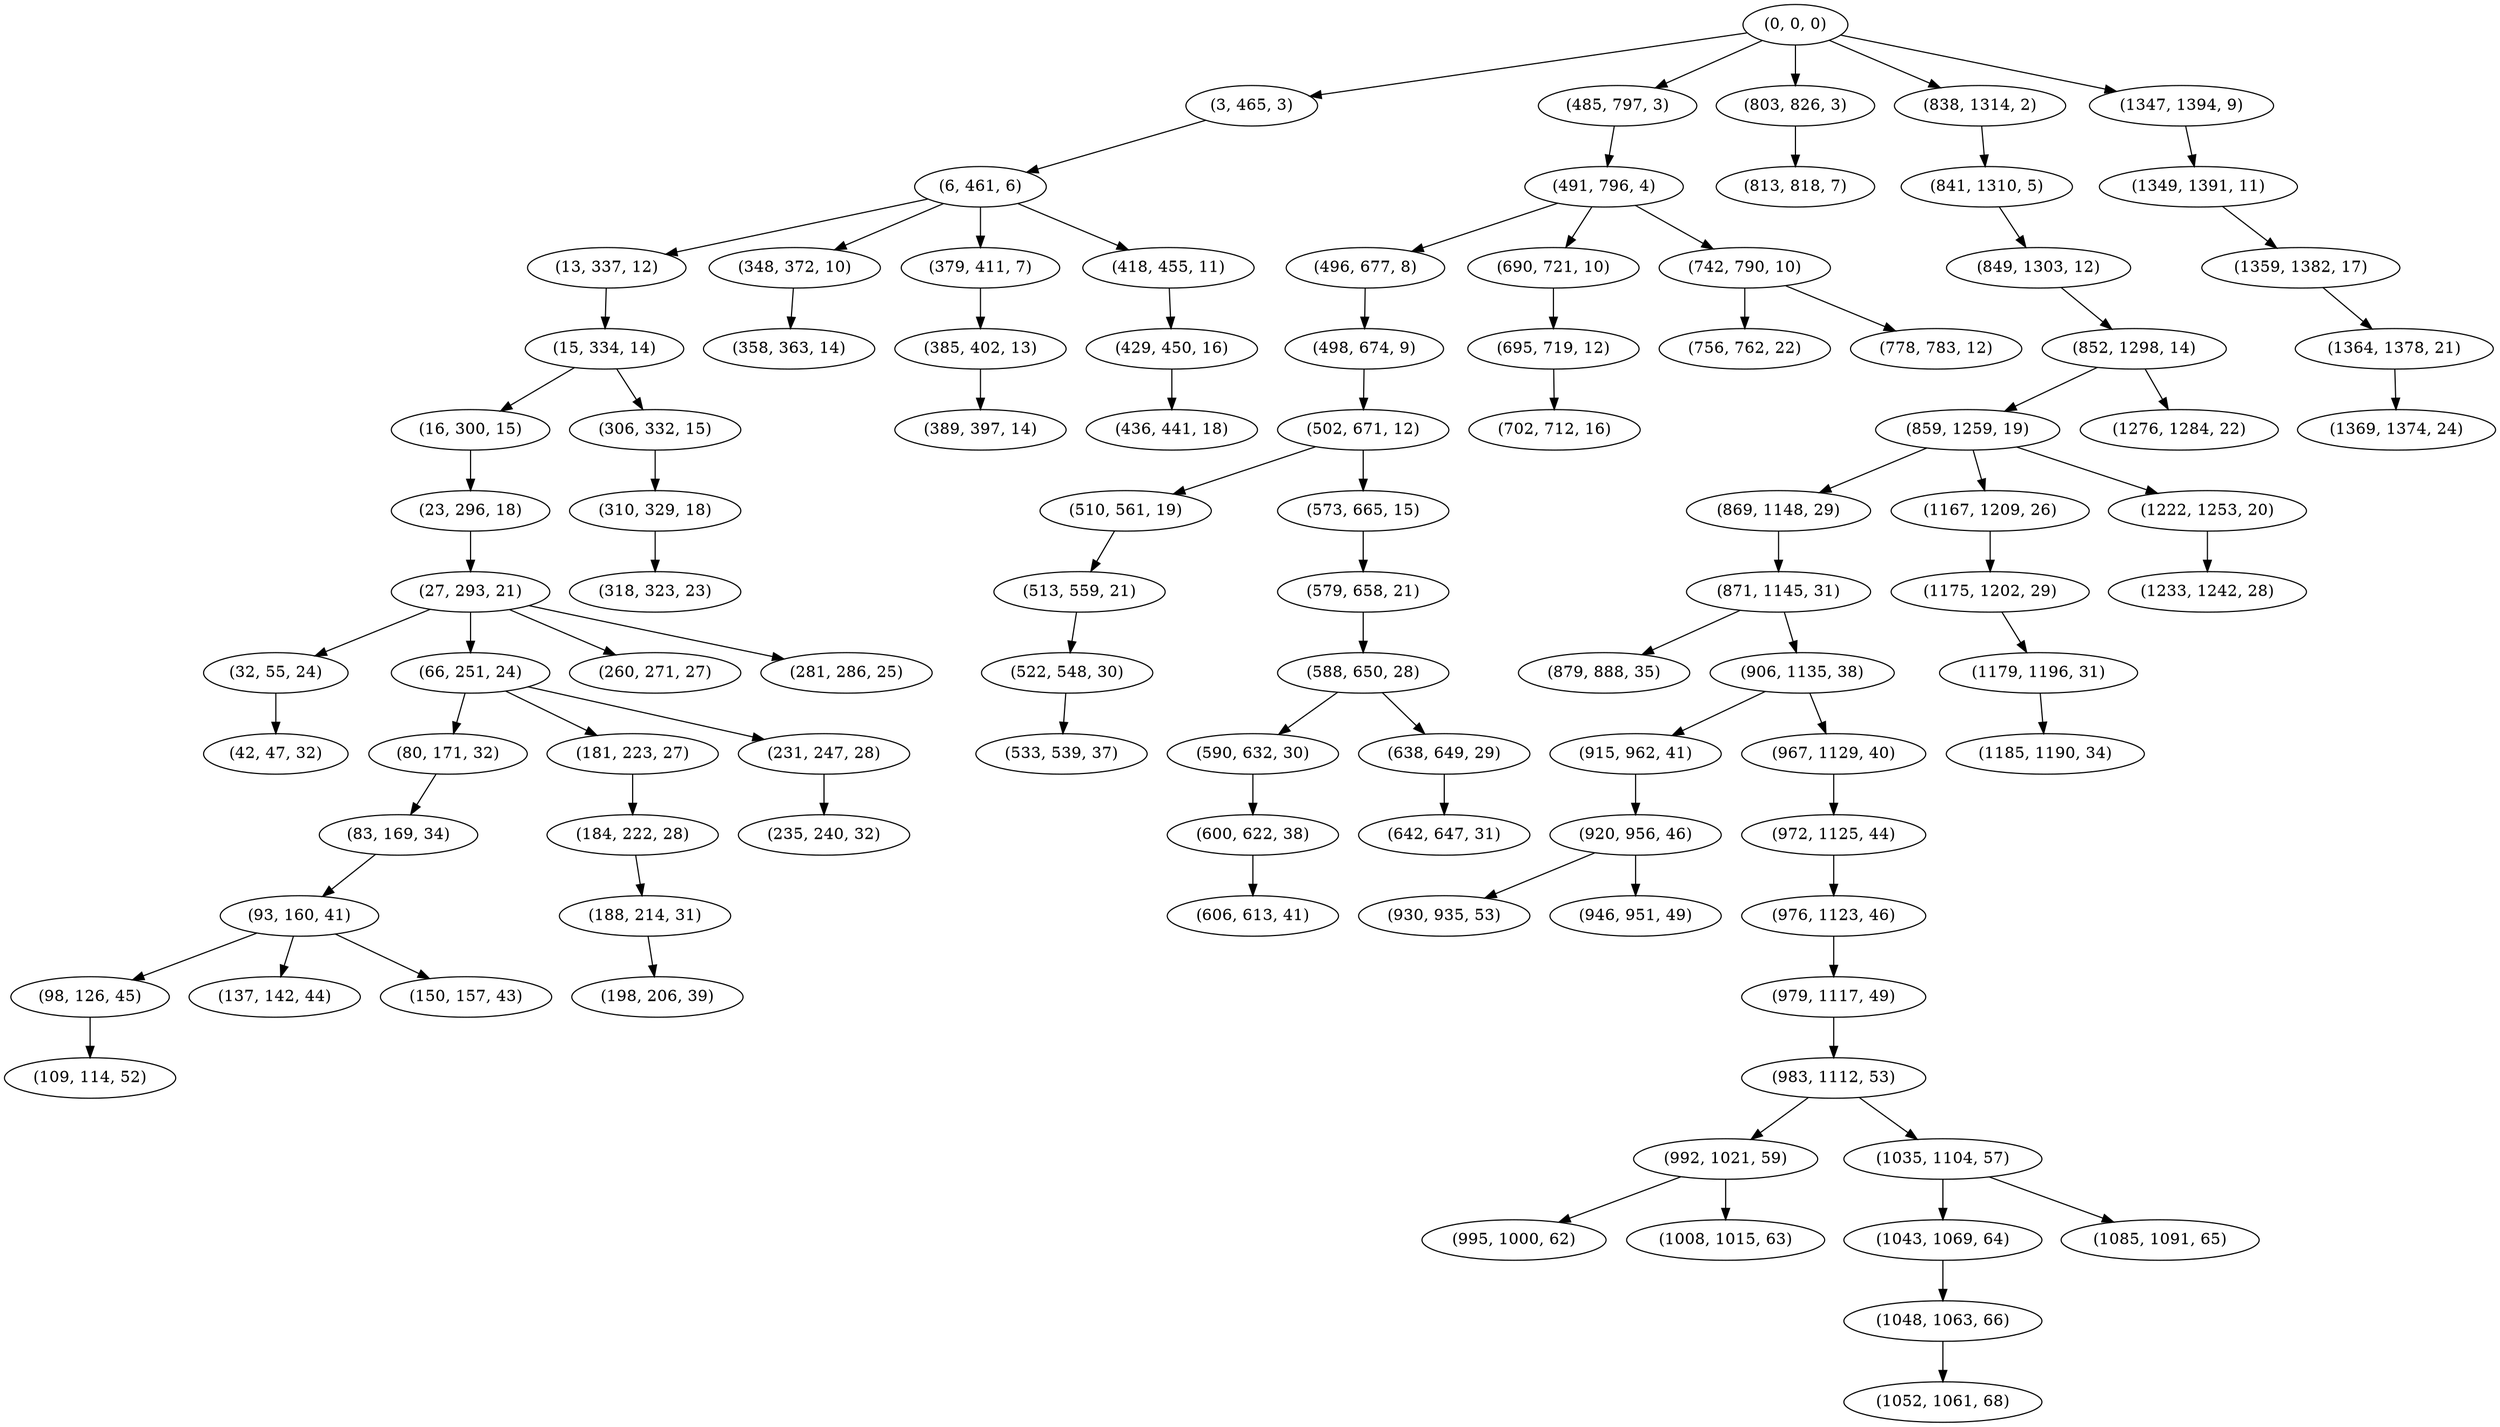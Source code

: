 digraph tree {
    "(0, 0, 0)";
    "(3, 465, 3)";
    "(6, 461, 6)";
    "(13, 337, 12)";
    "(15, 334, 14)";
    "(16, 300, 15)";
    "(23, 296, 18)";
    "(27, 293, 21)";
    "(32, 55, 24)";
    "(42, 47, 32)";
    "(66, 251, 24)";
    "(80, 171, 32)";
    "(83, 169, 34)";
    "(93, 160, 41)";
    "(98, 126, 45)";
    "(109, 114, 52)";
    "(137, 142, 44)";
    "(150, 157, 43)";
    "(181, 223, 27)";
    "(184, 222, 28)";
    "(188, 214, 31)";
    "(198, 206, 39)";
    "(231, 247, 28)";
    "(235, 240, 32)";
    "(260, 271, 27)";
    "(281, 286, 25)";
    "(306, 332, 15)";
    "(310, 329, 18)";
    "(318, 323, 23)";
    "(348, 372, 10)";
    "(358, 363, 14)";
    "(379, 411, 7)";
    "(385, 402, 13)";
    "(389, 397, 14)";
    "(418, 455, 11)";
    "(429, 450, 16)";
    "(436, 441, 18)";
    "(485, 797, 3)";
    "(491, 796, 4)";
    "(496, 677, 8)";
    "(498, 674, 9)";
    "(502, 671, 12)";
    "(510, 561, 19)";
    "(513, 559, 21)";
    "(522, 548, 30)";
    "(533, 539, 37)";
    "(573, 665, 15)";
    "(579, 658, 21)";
    "(588, 650, 28)";
    "(590, 632, 30)";
    "(600, 622, 38)";
    "(606, 613, 41)";
    "(638, 649, 29)";
    "(642, 647, 31)";
    "(690, 721, 10)";
    "(695, 719, 12)";
    "(702, 712, 16)";
    "(742, 790, 10)";
    "(756, 762, 22)";
    "(778, 783, 12)";
    "(803, 826, 3)";
    "(813, 818, 7)";
    "(838, 1314, 2)";
    "(841, 1310, 5)";
    "(849, 1303, 12)";
    "(852, 1298, 14)";
    "(859, 1259, 19)";
    "(869, 1148, 29)";
    "(871, 1145, 31)";
    "(879, 888, 35)";
    "(906, 1135, 38)";
    "(915, 962, 41)";
    "(920, 956, 46)";
    "(930, 935, 53)";
    "(946, 951, 49)";
    "(967, 1129, 40)";
    "(972, 1125, 44)";
    "(976, 1123, 46)";
    "(979, 1117, 49)";
    "(983, 1112, 53)";
    "(992, 1021, 59)";
    "(995, 1000, 62)";
    "(1008, 1015, 63)";
    "(1035, 1104, 57)";
    "(1043, 1069, 64)";
    "(1048, 1063, 66)";
    "(1052, 1061, 68)";
    "(1085, 1091, 65)";
    "(1167, 1209, 26)";
    "(1175, 1202, 29)";
    "(1179, 1196, 31)";
    "(1185, 1190, 34)";
    "(1222, 1253, 20)";
    "(1233, 1242, 28)";
    "(1276, 1284, 22)";
    "(1347, 1394, 9)";
    "(1349, 1391, 11)";
    "(1359, 1382, 17)";
    "(1364, 1378, 21)";
    "(1369, 1374, 24)";
    "(0, 0, 0)" -> "(3, 465, 3)";
    "(0, 0, 0)" -> "(485, 797, 3)";
    "(0, 0, 0)" -> "(803, 826, 3)";
    "(0, 0, 0)" -> "(838, 1314, 2)";
    "(0, 0, 0)" -> "(1347, 1394, 9)";
    "(3, 465, 3)" -> "(6, 461, 6)";
    "(6, 461, 6)" -> "(13, 337, 12)";
    "(6, 461, 6)" -> "(348, 372, 10)";
    "(6, 461, 6)" -> "(379, 411, 7)";
    "(6, 461, 6)" -> "(418, 455, 11)";
    "(13, 337, 12)" -> "(15, 334, 14)";
    "(15, 334, 14)" -> "(16, 300, 15)";
    "(15, 334, 14)" -> "(306, 332, 15)";
    "(16, 300, 15)" -> "(23, 296, 18)";
    "(23, 296, 18)" -> "(27, 293, 21)";
    "(27, 293, 21)" -> "(32, 55, 24)";
    "(27, 293, 21)" -> "(66, 251, 24)";
    "(27, 293, 21)" -> "(260, 271, 27)";
    "(27, 293, 21)" -> "(281, 286, 25)";
    "(32, 55, 24)" -> "(42, 47, 32)";
    "(66, 251, 24)" -> "(80, 171, 32)";
    "(66, 251, 24)" -> "(181, 223, 27)";
    "(66, 251, 24)" -> "(231, 247, 28)";
    "(80, 171, 32)" -> "(83, 169, 34)";
    "(83, 169, 34)" -> "(93, 160, 41)";
    "(93, 160, 41)" -> "(98, 126, 45)";
    "(93, 160, 41)" -> "(137, 142, 44)";
    "(93, 160, 41)" -> "(150, 157, 43)";
    "(98, 126, 45)" -> "(109, 114, 52)";
    "(181, 223, 27)" -> "(184, 222, 28)";
    "(184, 222, 28)" -> "(188, 214, 31)";
    "(188, 214, 31)" -> "(198, 206, 39)";
    "(231, 247, 28)" -> "(235, 240, 32)";
    "(306, 332, 15)" -> "(310, 329, 18)";
    "(310, 329, 18)" -> "(318, 323, 23)";
    "(348, 372, 10)" -> "(358, 363, 14)";
    "(379, 411, 7)" -> "(385, 402, 13)";
    "(385, 402, 13)" -> "(389, 397, 14)";
    "(418, 455, 11)" -> "(429, 450, 16)";
    "(429, 450, 16)" -> "(436, 441, 18)";
    "(485, 797, 3)" -> "(491, 796, 4)";
    "(491, 796, 4)" -> "(496, 677, 8)";
    "(491, 796, 4)" -> "(690, 721, 10)";
    "(491, 796, 4)" -> "(742, 790, 10)";
    "(496, 677, 8)" -> "(498, 674, 9)";
    "(498, 674, 9)" -> "(502, 671, 12)";
    "(502, 671, 12)" -> "(510, 561, 19)";
    "(502, 671, 12)" -> "(573, 665, 15)";
    "(510, 561, 19)" -> "(513, 559, 21)";
    "(513, 559, 21)" -> "(522, 548, 30)";
    "(522, 548, 30)" -> "(533, 539, 37)";
    "(573, 665, 15)" -> "(579, 658, 21)";
    "(579, 658, 21)" -> "(588, 650, 28)";
    "(588, 650, 28)" -> "(590, 632, 30)";
    "(588, 650, 28)" -> "(638, 649, 29)";
    "(590, 632, 30)" -> "(600, 622, 38)";
    "(600, 622, 38)" -> "(606, 613, 41)";
    "(638, 649, 29)" -> "(642, 647, 31)";
    "(690, 721, 10)" -> "(695, 719, 12)";
    "(695, 719, 12)" -> "(702, 712, 16)";
    "(742, 790, 10)" -> "(756, 762, 22)";
    "(742, 790, 10)" -> "(778, 783, 12)";
    "(803, 826, 3)" -> "(813, 818, 7)";
    "(838, 1314, 2)" -> "(841, 1310, 5)";
    "(841, 1310, 5)" -> "(849, 1303, 12)";
    "(849, 1303, 12)" -> "(852, 1298, 14)";
    "(852, 1298, 14)" -> "(859, 1259, 19)";
    "(852, 1298, 14)" -> "(1276, 1284, 22)";
    "(859, 1259, 19)" -> "(869, 1148, 29)";
    "(859, 1259, 19)" -> "(1167, 1209, 26)";
    "(859, 1259, 19)" -> "(1222, 1253, 20)";
    "(869, 1148, 29)" -> "(871, 1145, 31)";
    "(871, 1145, 31)" -> "(879, 888, 35)";
    "(871, 1145, 31)" -> "(906, 1135, 38)";
    "(906, 1135, 38)" -> "(915, 962, 41)";
    "(906, 1135, 38)" -> "(967, 1129, 40)";
    "(915, 962, 41)" -> "(920, 956, 46)";
    "(920, 956, 46)" -> "(930, 935, 53)";
    "(920, 956, 46)" -> "(946, 951, 49)";
    "(967, 1129, 40)" -> "(972, 1125, 44)";
    "(972, 1125, 44)" -> "(976, 1123, 46)";
    "(976, 1123, 46)" -> "(979, 1117, 49)";
    "(979, 1117, 49)" -> "(983, 1112, 53)";
    "(983, 1112, 53)" -> "(992, 1021, 59)";
    "(983, 1112, 53)" -> "(1035, 1104, 57)";
    "(992, 1021, 59)" -> "(995, 1000, 62)";
    "(992, 1021, 59)" -> "(1008, 1015, 63)";
    "(1035, 1104, 57)" -> "(1043, 1069, 64)";
    "(1035, 1104, 57)" -> "(1085, 1091, 65)";
    "(1043, 1069, 64)" -> "(1048, 1063, 66)";
    "(1048, 1063, 66)" -> "(1052, 1061, 68)";
    "(1167, 1209, 26)" -> "(1175, 1202, 29)";
    "(1175, 1202, 29)" -> "(1179, 1196, 31)";
    "(1179, 1196, 31)" -> "(1185, 1190, 34)";
    "(1222, 1253, 20)" -> "(1233, 1242, 28)";
    "(1347, 1394, 9)" -> "(1349, 1391, 11)";
    "(1349, 1391, 11)" -> "(1359, 1382, 17)";
    "(1359, 1382, 17)" -> "(1364, 1378, 21)";
    "(1364, 1378, 21)" -> "(1369, 1374, 24)";
}
